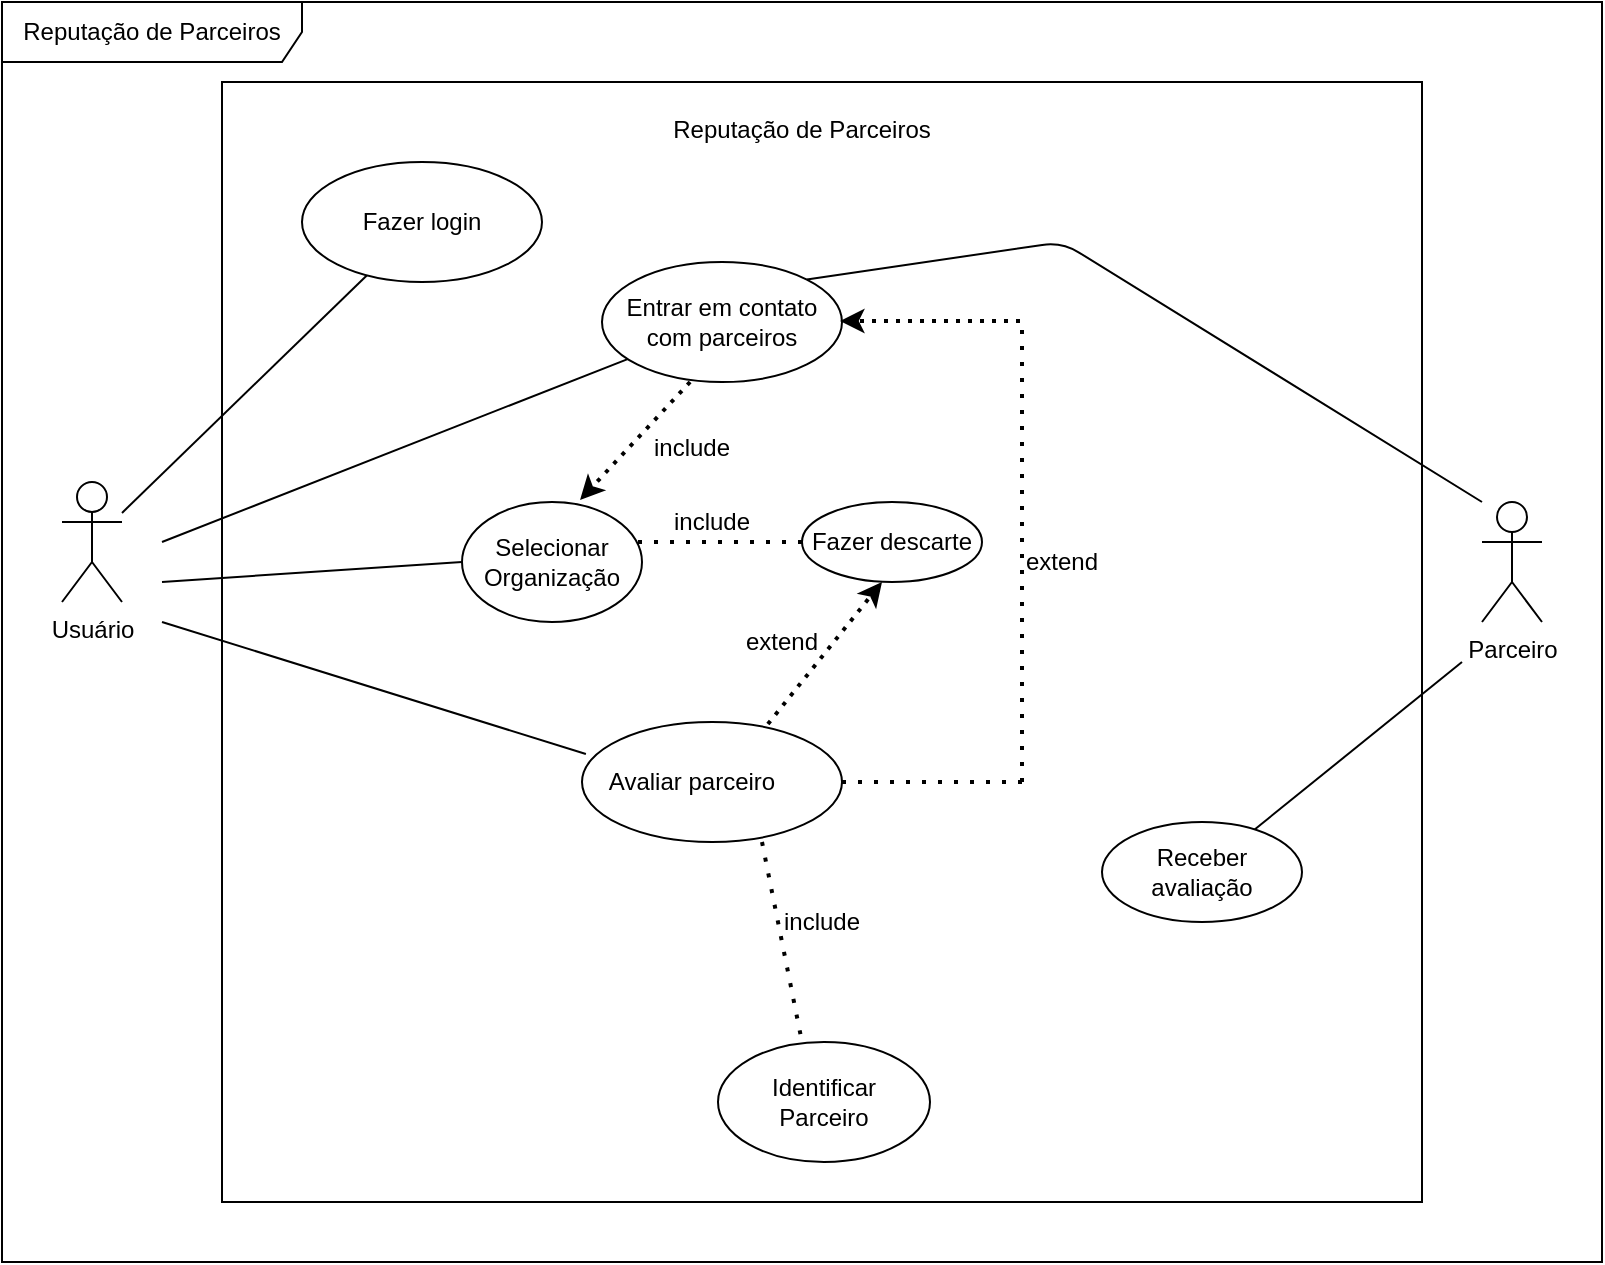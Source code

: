 <mxfile version="15.2.9" type="google"><diagram id="OUa_5DzzoYpad85hOcw7" name="Page-1"><mxGraphModel dx="1984" dy="1769" grid="1" gridSize="10" guides="0" tooltips="1" connect="0" arrows="0" fold="1" page="1" pageScale="1" pageWidth="827" pageHeight="1169" background="none" math="0" shadow="0"><root><mxCell id="0"/><mxCell id="1" parent="0"/><mxCell id="1z37EQjxoU1NkEeKpQaN-1" value="Usuário" style="shape=umlActor;verticalLabelPosition=bottom;verticalAlign=top;outlineConnect=0;html=1;" parent="1" vertex="1"><mxGeometry x="-20" y="200" width="30" height="60" as="geometry"/></mxCell><mxCell id="1z37EQjxoU1NkEeKpQaN-2" value="" style="endArrow=none;html=1;" parent="1" target="1z37EQjxoU1NkEeKpQaN-3" edge="1"><mxGeometry width="50" height="50" relative="1" as="geometry"><mxPoint x="30" y="230" as="sourcePoint"/><mxPoint x="170" y="120" as="targetPoint"/><Array as="points"/></mxGeometry></mxCell><mxCell id="1z37EQjxoU1NkEeKpQaN-3" value="" style="ellipse;whiteSpace=wrap;html=1;" parent="1" vertex="1"><mxGeometry x="250" y="90" width="120" height="60" as="geometry"/></mxCell><mxCell id="1z37EQjxoU1NkEeKpQaN-4" value="&lt;font style=&quot;vertical-align: inherit&quot;&gt;&lt;font style=&quot;vertical-align: inherit&quot;&gt;Entrar em contato com parceiros&lt;/font&gt;&lt;/font&gt;" style="text;html=1;strokeColor=none;fillColor=none;align=center;verticalAlign=middle;whiteSpace=wrap;rounded=0;" parent="1" vertex="1"><mxGeometry x="260" y="110" width="100" height="20" as="geometry"/></mxCell><mxCell id="1z37EQjxoU1NkEeKpQaN-13" value="Parceiro" style="shape=umlActor;verticalLabelPosition=bottom;verticalAlign=top;html=1;outlineConnect=0;" parent="1" vertex="1"><mxGeometry x="690" y="210" width="30" height="60" as="geometry"/></mxCell><mxCell id="1z37EQjxoU1NkEeKpQaN-16" value="" style="ellipse;whiteSpace=wrap;html=1;" parent="1" vertex="1"><mxGeometry x="240" y="320" width="130" height="60" as="geometry"/></mxCell><mxCell id="1z37EQjxoU1NkEeKpQaN-17" value="" style="endArrow=none;html=1;exitX=0.015;exitY=0.267;exitDx=0;exitDy=0;exitPerimeter=0;" parent="1" source="1z37EQjxoU1NkEeKpQaN-16" edge="1"><mxGeometry width="50" height="50" relative="1" as="geometry"><mxPoint x="210" y="340" as="sourcePoint"/><mxPoint x="30" y="270" as="targetPoint"/></mxGeometry></mxCell><mxCell id="1z37EQjxoU1NkEeKpQaN-18" value="Avaliar parceiro" style="text;html=1;strokeColor=none;fillColor=none;align=center;verticalAlign=middle;whiteSpace=wrap;rounded=0;" parent="1" vertex="1"><mxGeometry x="250" y="340" width="90" height="20" as="geometry"/></mxCell><mxCell id="1z37EQjxoU1NkEeKpQaN-19" value="include" style="text;html=1;strokeColor=none;fillColor=none;align=center;verticalAlign=middle;whiteSpace=wrap;rounded=0;" parent="1" vertex="1"><mxGeometry x="340" y="410" width="40" height="20" as="geometry"/></mxCell><mxCell id="1z37EQjxoU1NkEeKpQaN-21" value="" style="endArrow=none;html=1;" parent="1" edge="1"><mxGeometry width="50" height="50" relative="1" as="geometry"><mxPoint x="30" y="250" as="sourcePoint"/><mxPoint x="180" y="240" as="targetPoint"/></mxGeometry></mxCell><mxCell id="1z37EQjxoU1NkEeKpQaN-23" value="" style="endArrow=none;dashed=1;html=1;dashPattern=1 3;strokeWidth=2;" parent="1" edge="1"><mxGeometry width="50" height="50" relative="1" as="geometry"><mxPoint x="330" y="380" as="sourcePoint"/><mxPoint x="350" y="480" as="targetPoint"/></mxGeometry></mxCell><mxCell id="1z37EQjxoU1NkEeKpQaN-24" value="" style="ellipse;whiteSpace=wrap;html=1;" parent="1" vertex="1"><mxGeometry x="308" y="480" width="106" height="60" as="geometry"/></mxCell><mxCell id="1z37EQjxoU1NkEeKpQaN-25" value="Identificar Parceiro" style="text;html=1;strokeColor=none;fillColor=none;align=center;verticalAlign=middle;whiteSpace=wrap;rounded=0;" parent="1" vertex="1"><mxGeometry x="341" y="500" width="40" height="20" as="geometry"/></mxCell><mxCell id="1z37EQjxoU1NkEeKpQaN-50" value="" style="endArrow=classic;html=1;dashed=1;dashPattern=1 2;strokeWidth=2;exitX=0.715;exitY=0.017;exitDx=0;exitDy=0;exitPerimeter=0;" parent="1" source="1z37EQjxoU1NkEeKpQaN-16" edge="1"><mxGeometry width="50" height="50" relative="1" as="geometry"><mxPoint x="280" y="320" as="sourcePoint"/><mxPoint x="390" y="250" as="targetPoint"/></mxGeometry></mxCell><mxCell id="1z37EQjxoU1NkEeKpQaN-52" value="extend" style="text;html=1;strokeColor=none;fillColor=none;align=center;verticalAlign=middle;whiteSpace=wrap;rounded=0;" parent="1" vertex="1"><mxGeometry x="320" y="270" width="40" height="20" as="geometry"/></mxCell><mxCell id="1z37EQjxoU1NkEeKpQaN-55" value="" style="endArrow=none;dashed=1;html=1;dashPattern=1 3;strokeWidth=2;" parent="1" edge="1"><mxGeometry width="50" height="50" relative="1" as="geometry"><mxPoint x="460" y="350" as="sourcePoint"/><mxPoint x="460" y="120" as="targetPoint"/></mxGeometry></mxCell><mxCell id="1z37EQjxoU1NkEeKpQaN-59" value="extend" style="text;html=1;strokeColor=none;fillColor=none;align=center;verticalAlign=middle;whiteSpace=wrap;rounded=0;" parent="1" vertex="1"><mxGeometry x="460" y="230" width="40" height="20" as="geometry"/></mxCell><mxCell id="1z37EQjxoU1NkEeKpQaN-61" value="" style="endArrow=none;html=1;strokeWidth=1;exitX=1;exitY=0;exitDx=0;exitDy=0;" parent="1" source="1z37EQjxoU1NkEeKpQaN-3" edge="1"><mxGeometry width="50" height="50" relative="1" as="geometry"><mxPoint x="365" y="69.5" as="sourcePoint"/><mxPoint x="690" y="210" as="targetPoint"/><Array as="points"><mxPoint x="480" y="80"/></Array></mxGeometry></mxCell><mxCell id="1z37EQjxoU1NkEeKpQaN-63" value="" style="endArrow=classic;html=1;strokeWidth=2;dashed=1;dashPattern=1 2;" parent="1" edge="1"><mxGeometry width="50" height="50" relative="1" as="geometry"><mxPoint x="459" y="119.5" as="sourcePoint"/><mxPoint x="369" y="119.5" as="targetPoint"/></mxGeometry></mxCell><mxCell id="1z37EQjxoU1NkEeKpQaN-64" value="" style="endArrow=none;dashed=1;html=1;dashPattern=1 3;strokeWidth=2;exitX=1;exitY=0.5;exitDx=0;exitDy=0;" parent="1" edge="1"><mxGeometry width="50" height="50" relative="1" as="geometry"><mxPoint x="370" y="350" as="sourcePoint"/><mxPoint x="460" y="350" as="targetPoint"/></mxGeometry></mxCell><mxCell id="1z37EQjxoU1NkEeKpQaN-73" value="" style="endArrow=none;dashed=1;html=1;dashPattern=1 3;strokeWidth=2;entryX=0;entryY=0.5;entryDx=0;entryDy=0;" parent="1" target="1z37EQjxoU1NkEeKpQaN-77" edge="1"><mxGeometry width="50" height="50" relative="1" as="geometry"><mxPoint x="310" y="230" as="sourcePoint"/><mxPoint x="340" y="230" as="targetPoint"/><Array as="points"><mxPoint x="260" y="230"/><mxPoint x="300" y="230"/></Array></mxGeometry></mxCell><mxCell id="1z37EQjxoU1NkEeKpQaN-75" value="" style="ellipse;whiteSpace=wrap;html=1;" parent="1" vertex="1"><mxGeometry x="180" y="210" width="90" height="60" as="geometry"/></mxCell><mxCell id="1z37EQjxoU1NkEeKpQaN-77" value="Fazer descarte" style="ellipse;whiteSpace=wrap;html=1;" parent="1" vertex="1"><mxGeometry x="350" y="210" width="90" height="40" as="geometry"/></mxCell><mxCell id="1z37EQjxoU1NkEeKpQaN-79" value="Selecionar Organização" style="text;html=1;strokeColor=none;fillColor=none;align=center;verticalAlign=middle;whiteSpace=wrap;rounded=0;" parent="1" vertex="1"><mxGeometry x="180" y="230" width="90" height="20" as="geometry"/></mxCell><mxCell id="1z37EQjxoU1NkEeKpQaN-82" value="include" style="text;html=1;strokeColor=none;fillColor=none;align=center;verticalAlign=middle;whiteSpace=wrap;rounded=0;" parent="1" vertex="1"><mxGeometry x="285" y="210" width="40" height="20" as="geometry"/></mxCell><mxCell id="1Y6EFzKwXwftICAlhhu1-1" value="" style="endArrow=classic;html=1;dashed=1;dashPattern=1 2;entryX=0.656;entryY=-0.017;entryDx=0;entryDy=0;strokeWidth=2;entryPerimeter=0;exitX=0.367;exitY=1;exitDx=0;exitDy=0;exitPerimeter=0;" parent="1" source="1z37EQjxoU1NkEeKpQaN-3" target="1z37EQjxoU1NkEeKpQaN-75" edge="1"><mxGeometry width="50" height="50" relative="1" as="geometry"><mxPoint x="270" y="205.98" as="sourcePoint"/><mxPoint x="240" y="150" as="targetPoint"/></mxGeometry></mxCell><mxCell id="1Y6EFzKwXwftICAlhhu1-2" value="&lt;font style=&quot;vertical-align: inherit&quot;&gt;&lt;font style=&quot;vertical-align: inherit&quot;&gt;&lt;font style=&quot;vertical-align: inherit&quot;&gt;&lt;font style=&quot;vertical-align: inherit&quot;&gt;&lt;font style=&quot;vertical-align: inherit&quot;&gt;&lt;font style=&quot;vertical-align: inherit&quot;&gt;include&lt;/font&gt;&lt;/font&gt;&lt;br&gt;&lt;/font&gt;&lt;/font&gt;&lt;br&gt;&lt;/font&gt;&lt;/font&gt;" style="text;html=1;strokeColor=none;fillColor=none;align=center;verticalAlign=middle;whiteSpace=wrap;rounded=0;" parent="1" vertex="1"><mxGeometry x="275" y="180.0" width="40" height="20" as="geometry"/></mxCell><mxCell id="1Y6EFzKwXwftICAlhhu1-12" value="" style="endArrow=none;html=1;" parent="1" target="1Y6EFzKwXwftICAlhhu1-13" edge="1"><mxGeometry width="50" height="50" relative="1" as="geometry"><mxPoint x="680" y="290" as="sourcePoint"/><mxPoint x="565" y="225" as="targetPoint"/></mxGeometry></mxCell><mxCell id="1Y6EFzKwXwftICAlhhu1-13" value="Receber avaliação" style="ellipse;whiteSpace=wrap;html=1;" parent="1" vertex="1"><mxGeometry x="500" y="370" width="100" height="50" as="geometry"/></mxCell><mxCell id="jSblhk0hD87XwzObdBmU-1" value="" style="endArrow=none;html=1;" parent="1" source="1z37EQjxoU1NkEeKpQaN-1" target="jSblhk0hD87XwzObdBmU-2" edge="1"><mxGeometry width="50" height="50" relative="1" as="geometry"><mxPoint x="60" y="190" as="sourcePoint"/><mxPoint x="160" y="80" as="targetPoint"/></mxGeometry></mxCell><mxCell id="jSblhk0hD87XwzObdBmU-2" value="&lt;font style=&quot;vertical-align: inherit&quot;&gt;&lt;font style=&quot;vertical-align: inherit&quot;&gt;Fazer login&lt;/font&gt;&lt;/font&gt;" style="ellipse;whiteSpace=wrap;html=1;" parent="1" vertex="1"><mxGeometry x="100" y="40" width="120" height="60" as="geometry"/></mxCell><mxCell id="qwC7ajtgfUVx7tJl8M5_-12" value="Reputação de Parceiros" style="text;align=center;fontStyle=0;verticalAlign=middle;spacingLeft=3;spacingRight=3;strokeColor=none;rotatable=0;points=[[0,0.5],[1,0.5]];portConstraint=eastwest;fillColor=none;" parent="1" vertex="1"><mxGeometry x="290" y="10" width="120" height="26" as="geometry"/></mxCell><mxCell id="hVnP4N1_tFaZIga3-QeL-1" value="" style="rounded=0;whiteSpace=wrap;html=1;fillColor=none;" vertex="1" parent="1"><mxGeometry x="60" width="600" height="560" as="geometry"/></mxCell><mxCell id="hVnP4N1_tFaZIga3-QeL-2" value="Reputação de Parceiros" style="shape=umlFrame;whiteSpace=wrap;html=1;fillColor=none;width=150;height=30;" vertex="1" parent="1"><mxGeometry x="-50" y="-40" width="800" height="630" as="geometry"/></mxCell></root></mxGraphModel></diagram></mxfile>